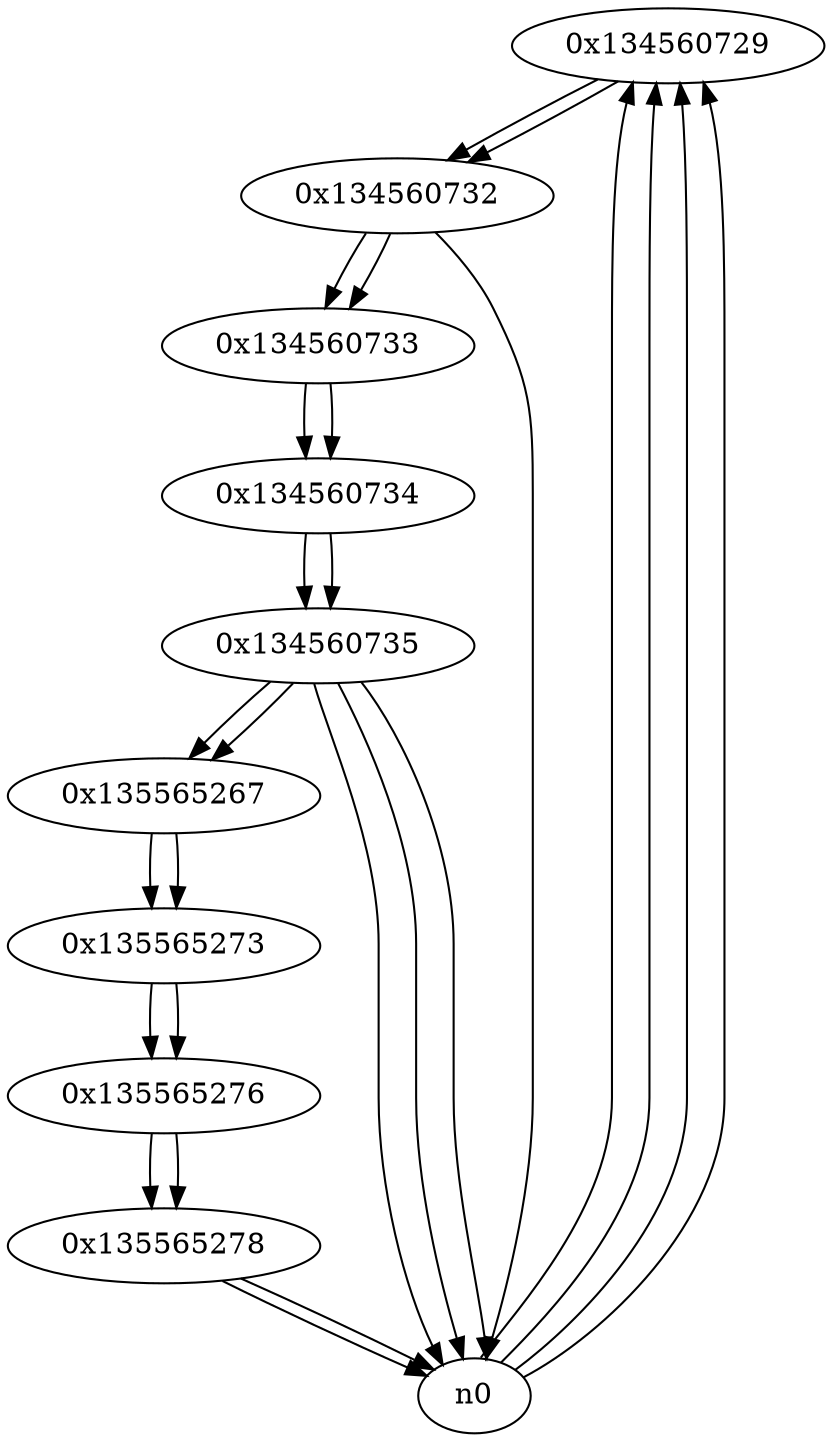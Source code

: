 digraph G{
/* nodes */
  n1 [label="0x134560729"]
  n2 [label="0x134560732"]
  n3 [label="0x134560733"]
  n4 [label="0x134560734"]
  n5 [label="0x134560735"]
  n6 [label="0x135565267"]
  n7 [label="0x135565273"]
  n8 [label="0x135565276"]
  n9 [label="0x135565278"]
/* edges */
n1 -> n2;
n0 -> n1;
n0 -> n1;
n0 -> n1;
n0 -> n1;
n2 -> n3;
n2 -> n0;
n1 -> n2;
n3 -> n4;
n2 -> n3;
n4 -> n5;
n3 -> n4;
n5 -> n6;
n5 -> n0;
n5 -> n0;
n5 -> n0;
n4 -> n5;
n6 -> n7;
n5 -> n6;
n7 -> n8;
n6 -> n7;
n8 -> n9;
n7 -> n8;
n9 -> n0;
n9 -> n0;
n8 -> n9;
}

